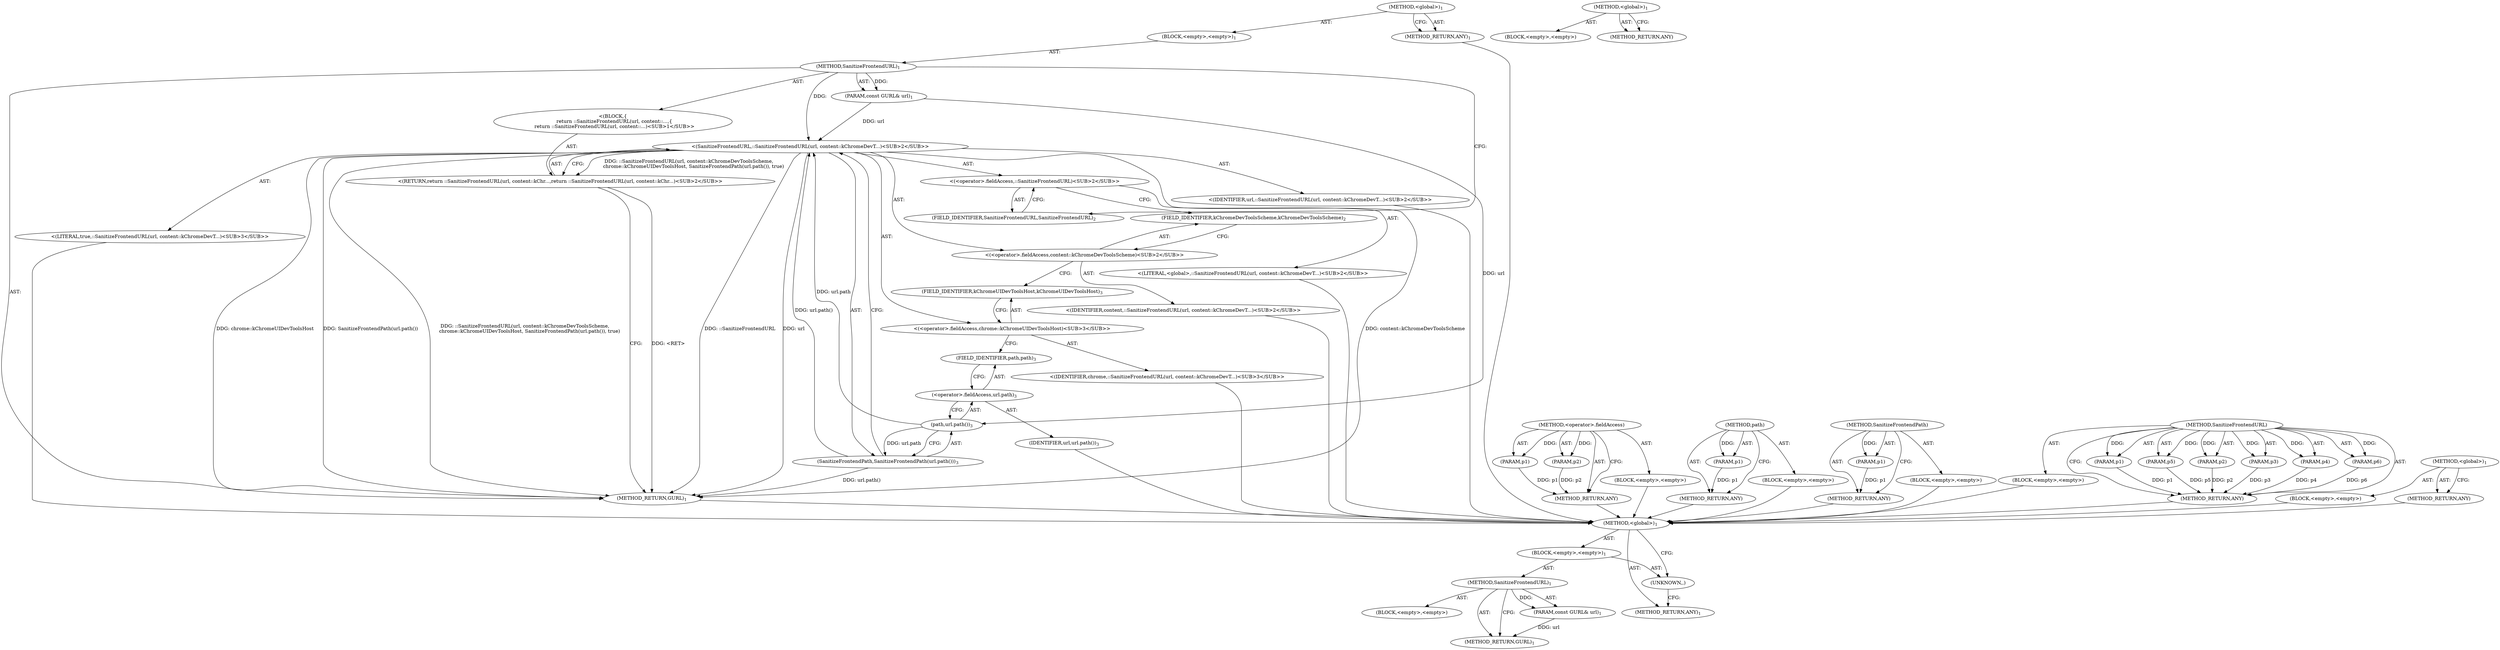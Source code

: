 digraph "&lt;global&gt;" {
vulnerable_6 [label=<(METHOD,&lt;global&gt;)<SUB>1</SUB>>];
vulnerable_7 [label=<(BLOCK,&lt;empty&gt;,&lt;empty&gt;)<SUB>1</SUB>>];
vulnerable_8 [label=<(METHOD,SanitizeFrontendURL)<SUB>1</SUB>>];
vulnerable_9 [label=<(PARAM,const GURL&amp; url)<SUB>1</SUB>>];
vulnerable_10 [label="<(BLOCK,{
  return ::SanitizeFrontendURL(url, content::...,{
  return ::SanitizeFrontendURL(url, content::...)<SUB>1</SUB>>"];
vulnerable_11 [label="<(RETURN,return ::SanitizeFrontendURL(url, content::kChr...,return ::SanitizeFrontendURL(url, content::kChr...)<SUB>2</SUB>>"];
vulnerable_12 [label="<(SanitizeFrontendURL,::SanitizeFrontendURL(url, content::kChromeDevT...)<SUB>2</SUB>>"];
vulnerable_13 [label="<(&lt;operator&gt;.fieldAccess,::SanitizeFrontendURL)<SUB>2</SUB>>"];
vulnerable_14 [label="<(LITERAL,&lt;global&gt;,::SanitizeFrontendURL(url, content::kChromeDevT...)<SUB>2</SUB>>"];
vulnerable_15 [label=<(FIELD_IDENTIFIER,SanitizeFrontendURL,SanitizeFrontendURL)<SUB>2</SUB>>];
vulnerable_16 [label="<(IDENTIFIER,url,::SanitizeFrontendURL(url, content::kChromeDevT...)<SUB>2</SUB>>"];
vulnerable_17 [label="<(&lt;operator&gt;.fieldAccess,content::kChromeDevToolsScheme)<SUB>2</SUB>>"];
vulnerable_18 [label="<(IDENTIFIER,content,::SanitizeFrontendURL(url, content::kChromeDevT...)<SUB>2</SUB>>"];
vulnerable_19 [label=<(FIELD_IDENTIFIER,kChromeDevToolsScheme,kChromeDevToolsScheme)<SUB>2</SUB>>];
vulnerable_20 [label="<(&lt;operator&gt;.fieldAccess,chrome::kChromeUIDevToolsHost)<SUB>3</SUB>>"];
vulnerable_21 [label="<(IDENTIFIER,chrome,::SanitizeFrontendURL(url, content::kChromeDevT...)<SUB>3</SUB>>"];
vulnerable_22 [label=<(FIELD_IDENTIFIER,kChromeUIDevToolsHost,kChromeUIDevToolsHost)<SUB>3</SUB>>];
vulnerable_23 [label=<(SanitizeFrontendPath,SanitizeFrontendPath(url.path()))<SUB>3</SUB>>];
vulnerable_24 [label=<(path,url.path())<SUB>3</SUB>>];
vulnerable_25 [label=<(&lt;operator&gt;.fieldAccess,url.path)<SUB>3</SUB>>];
vulnerable_26 [label=<(IDENTIFIER,url,url.path())<SUB>3</SUB>>];
vulnerable_27 [label=<(FIELD_IDENTIFIER,path,path)<SUB>3</SUB>>];
vulnerable_28 [label="<(LITERAL,true,::SanitizeFrontendURL(url, content::kChromeDevT...)<SUB>3</SUB>>"];
vulnerable_29 [label=<(METHOD_RETURN,GURL)<SUB>1</SUB>>];
vulnerable_31 [label=<(METHOD_RETURN,ANY)<SUB>1</SUB>>];
vulnerable_59 [label=<(METHOD,&lt;operator&gt;.fieldAccess)>];
vulnerable_60 [label=<(PARAM,p1)>];
vulnerable_61 [label=<(PARAM,p2)>];
vulnerable_62 [label=<(BLOCK,&lt;empty&gt;,&lt;empty&gt;)>];
vulnerable_63 [label=<(METHOD_RETURN,ANY)>];
vulnerable_68 [label=<(METHOD,path)>];
vulnerable_69 [label=<(PARAM,p1)>];
vulnerable_70 [label=<(BLOCK,&lt;empty&gt;,&lt;empty&gt;)>];
vulnerable_71 [label=<(METHOD_RETURN,ANY)>];
vulnerable_64 [label=<(METHOD,SanitizeFrontendPath)>];
vulnerable_65 [label=<(PARAM,p1)>];
vulnerable_66 [label=<(BLOCK,&lt;empty&gt;,&lt;empty&gt;)>];
vulnerable_67 [label=<(METHOD_RETURN,ANY)>];
vulnerable_50 [label=<(METHOD,SanitizeFrontendURL)>];
vulnerable_51 [label=<(PARAM,p1)>];
vulnerable_52 [label=<(PARAM,p2)>];
vulnerable_53 [label=<(PARAM,p3)>];
vulnerable_54 [label=<(PARAM,p4)>];
vulnerable_55 [label=<(PARAM,p5)>];
vulnerable_56 [label=<(PARAM,p6)>];
vulnerable_57 [label=<(BLOCK,&lt;empty&gt;,&lt;empty&gt;)>];
vulnerable_58 [label=<(METHOD_RETURN,ANY)>];
vulnerable_44 [label=<(METHOD,&lt;global&gt;)<SUB>1</SUB>>];
vulnerable_45 [label=<(BLOCK,&lt;empty&gt;,&lt;empty&gt;)>];
vulnerable_46 [label=<(METHOD_RETURN,ANY)>];
fixed_6 [label=<(METHOD,&lt;global&gt;)<SUB>1</SUB>>];
fixed_7 [label=<(BLOCK,&lt;empty&gt;,&lt;empty&gt;)<SUB>1</SUB>>];
fixed_8 [label=<(METHOD,SanitizeFrontendURL)<SUB>1</SUB>>];
fixed_9 [label=<(PARAM,const GURL&amp; url)<SUB>1</SUB>>];
fixed_10 [label=<(BLOCK,&lt;empty&gt;,&lt;empty&gt;)>];
fixed_11 [label=<(METHOD_RETURN,GURL)<SUB>1</SUB>>];
fixed_13 [label=<(UNKNOWN,,)>];
fixed_14 [label=<(METHOD_RETURN,ANY)<SUB>1</SUB>>];
fixed_23 [label=<(METHOD,&lt;global&gt;)<SUB>1</SUB>>];
fixed_24 [label=<(BLOCK,&lt;empty&gt;,&lt;empty&gt;)>];
fixed_25 [label=<(METHOD_RETURN,ANY)>];
vulnerable_6 -> vulnerable_7  [key=0, label="AST: "];
vulnerable_6 -> vulnerable_31  [key=0, label="AST: "];
vulnerable_6 -> vulnerable_31  [key=1, label="CFG: "];
vulnerable_7 -> vulnerable_8  [key=0, label="AST: "];
vulnerable_8 -> vulnerable_9  [key=0, label="AST: "];
vulnerable_8 -> vulnerable_9  [key=1, label="DDG: "];
vulnerable_8 -> vulnerable_10  [key=0, label="AST: "];
vulnerable_8 -> vulnerable_29  [key=0, label="AST: "];
vulnerable_8 -> vulnerable_15  [key=0, label="CFG: "];
vulnerable_8 -> vulnerable_12  [key=0, label="DDG: "];
vulnerable_9 -> vulnerable_12  [key=0, label="DDG: url"];
vulnerable_9 -> vulnerable_24  [key=0, label="DDG: url"];
vulnerable_10 -> vulnerable_11  [key=0, label="AST: "];
vulnerable_11 -> vulnerable_12  [key=0, label="AST: "];
vulnerable_11 -> vulnerable_29  [key=0, label="CFG: "];
vulnerable_11 -> vulnerable_29  [key=1, label="DDG: &lt;RET&gt;"];
vulnerable_12 -> vulnerable_13  [key=0, label="AST: "];
vulnerable_12 -> vulnerable_16  [key=0, label="AST: "];
vulnerable_12 -> vulnerable_17  [key=0, label="AST: "];
vulnerable_12 -> vulnerable_20  [key=0, label="AST: "];
vulnerable_12 -> vulnerable_23  [key=0, label="AST: "];
vulnerable_12 -> vulnerable_28  [key=0, label="AST: "];
vulnerable_12 -> vulnerable_11  [key=0, label="CFG: "];
vulnerable_12 -> vulnerable_11  [key=1, label="DDG: ::SanitizeFrontendURL(url, content::kChromeDevToolsScheme,
      chrome::kChromeUIDevToolsHost, SanitizeFrontendPath(url.path()), true)"];
vulnerable_12 -> vulnerable_29  [key=0, label="DDG: ::SanitizeFrontendURL"];
vulnerable_12 -> vulnerable_29  [key=1, label="DDG: url"];
vulnerable_12 -> vulnerable_29  [key=2, label="DDG: content::kChromeDevToolsScheme"];
vulnerable_12 -> vulnerable_29  [key=3, label="DDG: chrome::kChromeUIDevToolsHost"];
vulnerable_12 -> vulnerable_29  [key=4, label="DDG: SanitizeFrontendPath(url.path())"];
vulnerable_12 -> vulnerable_29  [key=5, label="DDG: ::SanitizeFrontendURL(url, content::kChromeDevToolsScheme,
      chrome::kChromeUIDevToolsHost, SanitizeFrontendPath(url.path()), true)"];
vulnerable_13 -> vulnerable_14  [key=0, label="AST: "];
vulnerable_13 -> vulnerable_15  [key=0, label="AST: "];
vulnerable_13 -> vulnerable_19  [key=0, label="CFG: "];
vulnerable_14 -> fixed_6  [key=0];
vulnerable_15 -> vulnerable_13  [key=0, label="CFG: "];
vulnerable_16 -> fixed_6  [key=0];
vulnerable_17 -> vulnerable_18  [key=0, label="AST: "];
vulnerable_17 -> vulnerable_19  [key=0, label="AST: "];
vulnerable_17 -> vulnerable_22  [key=0, label="CFG: "];
vulnerable_18 -> fixed_6  [key=0];
vulnerable_19 -> vulnerable_17  [key=0, label="CFG: "];
vulnerable_20 -> vulnerable_21  [key=0, label="AST: "];
vulnerable_20 -> vulnerable_22  [key=0, label="AST: "];
vulnerable_20 -> vulnerable_27  [key=0, label="CFG: "];
vulnerable_21 -> fixed_6  [key=0];
vulnerable_22 -> vulnerable_20  [key=0, label="CFG: "];
vulnerable_23 -> vulnerable_24  [key=0, label="AST: "];
vulnerable_23 -> vulnerable_12  [key=0, label="CFG: "];
vulnerable_23 -> vulnerable_12  [key=1, label="DDG: url.path()"];
vulnerable_23 -> vulnerable_29  [key=0, label="DDG: url.path()"];
vulnerable_24 -> vulnerable_25  [key=0, label="AST: "];
vulnerable_24 -> vulnerable_23  [key=0, label="CFG: "];
vulnerable_24 -> vulnerable_23  [key=1, label="DDG: url.path"];
vulnerable_24 -> vulnerable_12  [key=0, label="DDG: url.path"];
vulnerable_25 -> vulnerable_26  [key=0, label="AST: "];
vulnerable_25 -> vulnerable_27  [key=0, label="AST: "];
vulnerable_25 -> vulnerable_24  [key=0, label="CFG: "];
vulnerable_26 -> fixed_6  [key=0];
vulnerable_27 -> vulnerable_25  [key=0, label="CFG: "];
vulnerable_28 -> fixed_6  [key=0];
vulnerable_29 -> fixed_6  [key=0];
vulnerable_31 -> fixed_6  [key=0];
vulnerable_59 -> vulnerable_60  [key=0, label="AST: "];
vulnerable_59 -> vulnerable_60  [key=1, label="DDG: "];
vulnerable_59 -> vulnerable_62  [key=0, label="AST: "];
vulnerable_59 -> vulnerable_61  [key=0, label="AST: "];
vulnerable_59 -> vulnerable_61  [key=1, label="DDG: "];
vulnerable_59 -> vulnerable_63  [key=0, label="AST: "];
vulnerable_59 -> vulnerable_63  [key=1, label="CFG: "];
vulnerable_60 -> vulnerable_63  [key=0, label="DDG: p1"];
vulnerable_61 -> vulnerable_63  [key=0, label="DDG: p2"];
vulnerable_62 -> fixed_6  [key=0];
vulnerable_63 -> fixed_6  [key=0];
vulnerable_68 -> vulnerable_69  [key=0, label="AST: "];
vulnerable_68 -> vulnerable_69  [key=1, label="DDG: "];
vulnerable_68 -> vulnerable_70  [key=0, label="AST: "];
vulnerable_68 -> vulnerable_71  [key=0, label="AST: "];
vulnerable_68 -> vulnerable_71  [key=1, label="CFG: "];
vulnerable_69 -> vulnerable_71  [key=0, label="DDG: p1"];
vulnerable_70 -> fixed_6  [key=0];
vulnerable_71 -> fixed_6  [key=0];
vulnerable_64 -> vulnerable_65  [key=0, label="AST: "];
vulnerable_64 -> vulnerable_65  [key=1, label="DDG: "];
vulnerable_64 -> vulnerable_66  [key=0, label="AST: "];
vulnerable_64 -> vulnerable_67  [key=0, label="AST: "];
vulnerable_64 -> vulnerable_67  [key=1, label="CFG: "];
vulnerable_65 -> vulnerable_67  [key=0, label="DDG: p1"];
vulnerable_66 -> fixed_6  [key=0];
vulnerable_67 -> fixed_6  [key=0];
vulnerable_50 -> vulnerable_51  [key=0, label="AST: "];
vulnerable_50 -> vulnerable_51  [key=1, label="DDG: "];
vulnerable_50 -> vulnerable_57  [key=0, label="AST: "];
vulnerable_50 -> vulnerable_52  [key=0, label="AST: "];
vulnerable_50 -> vulnerable_52  [key=1, label="DDG: "];
vulnerable_50 -> vulnerable_58  [key=0, label="AST: "];
vulnerable_50 -> vulnerable_58  [key=1, label="CFG: "];
vulnerable_50 -> vulnerable_53  [key=0, label="AST: "];
vulnerable_50 -> vulnerable_53  [key=1, label="DDG: "];
vulnerable_50 -> vulnerable_54  [key=0, label="AST: "];
vulnerable_50 -> vulnerable_54  [key=1, label="DDG: "];
vulnerable_50 -> vulnerable_55  [key=0, label="AST: "];
vulnerable_50 -> vulnerable_55  [key=1, label="DDG: "];
vulnerable_50 -> vulnerable_56  [key=0, label="AST: "];
vulnerable_50 -> vulnerable_56  [key=1, label="DDG: "];
vulnerable_51 -> vulnerable_58  [key=0, label="DDG: p1"];
vulnerable_52 -> vulnerable_58  [key=0, label="DDG: p2"];
vulnerable_53 -> vulnerable_58  [key=0, label="DDG: p3"];
vulnerable_54 -> vulnerable_58  [key=0, label="DDG: p4"];
vulnerable_55 -> vulnerable_58  [key=0, label="DDG: p5"];
vulnerable_56 -> vulnerable_58  [key=0, label="DDG: p6"];
vulnerable_57 -> fixed_6  [key=0];
vulnerable_58 -> fixed_6  [key=0];
vulnerable_44 -> vulnerable_45  [key=0, label="AST: "];
vulnerable_44 -> vulnerable_46  [key=0, label="AST: "];
vulnerable_44 -> vulnerable_46  [key=1, label="CFG: "];
vulnerable_45 -> fixed_6  [key=0];
vulnerable_46 -> fixed_6  [key=0];
fixed_6 -> fixed_7  [key=0, label="AST: "];
fixed_6 -> fixed_14  [key=0, label="AST: "];
fixed_6 -> fixed_13  [key=0, label="CFG: "];
fixed_7 -> fixed_8  [key=0, label="AST: "];
fixed_7 -> fixed_13  [key=0, label="AST: "];
fixed_8 -> fixed_9  [key=0, label="AST: "];
fixed_8 -> fixed_9  [key=1, label="DDG: "];
fixed_8 -> fixed_10  [key=0, label="AST: "];
fixed_8 -> fixed_11  [key=0, label="AST: "];
fixed_8 -> fixed_11  [key=1, label="CFG: "];
fixed_9 -> fixed_11  [key=0, label="DDG: url"];
fixed_13 -> fixed_14  [key=0, label="CFG: "];
fixed_23 -> fixed_24  [key=0, label="AST: "];
fixed_23 -> fixed_25  [key=0, label="AST: "];
fixed_23 -> fixed_25  [key=1, label="CFG: "];
}
